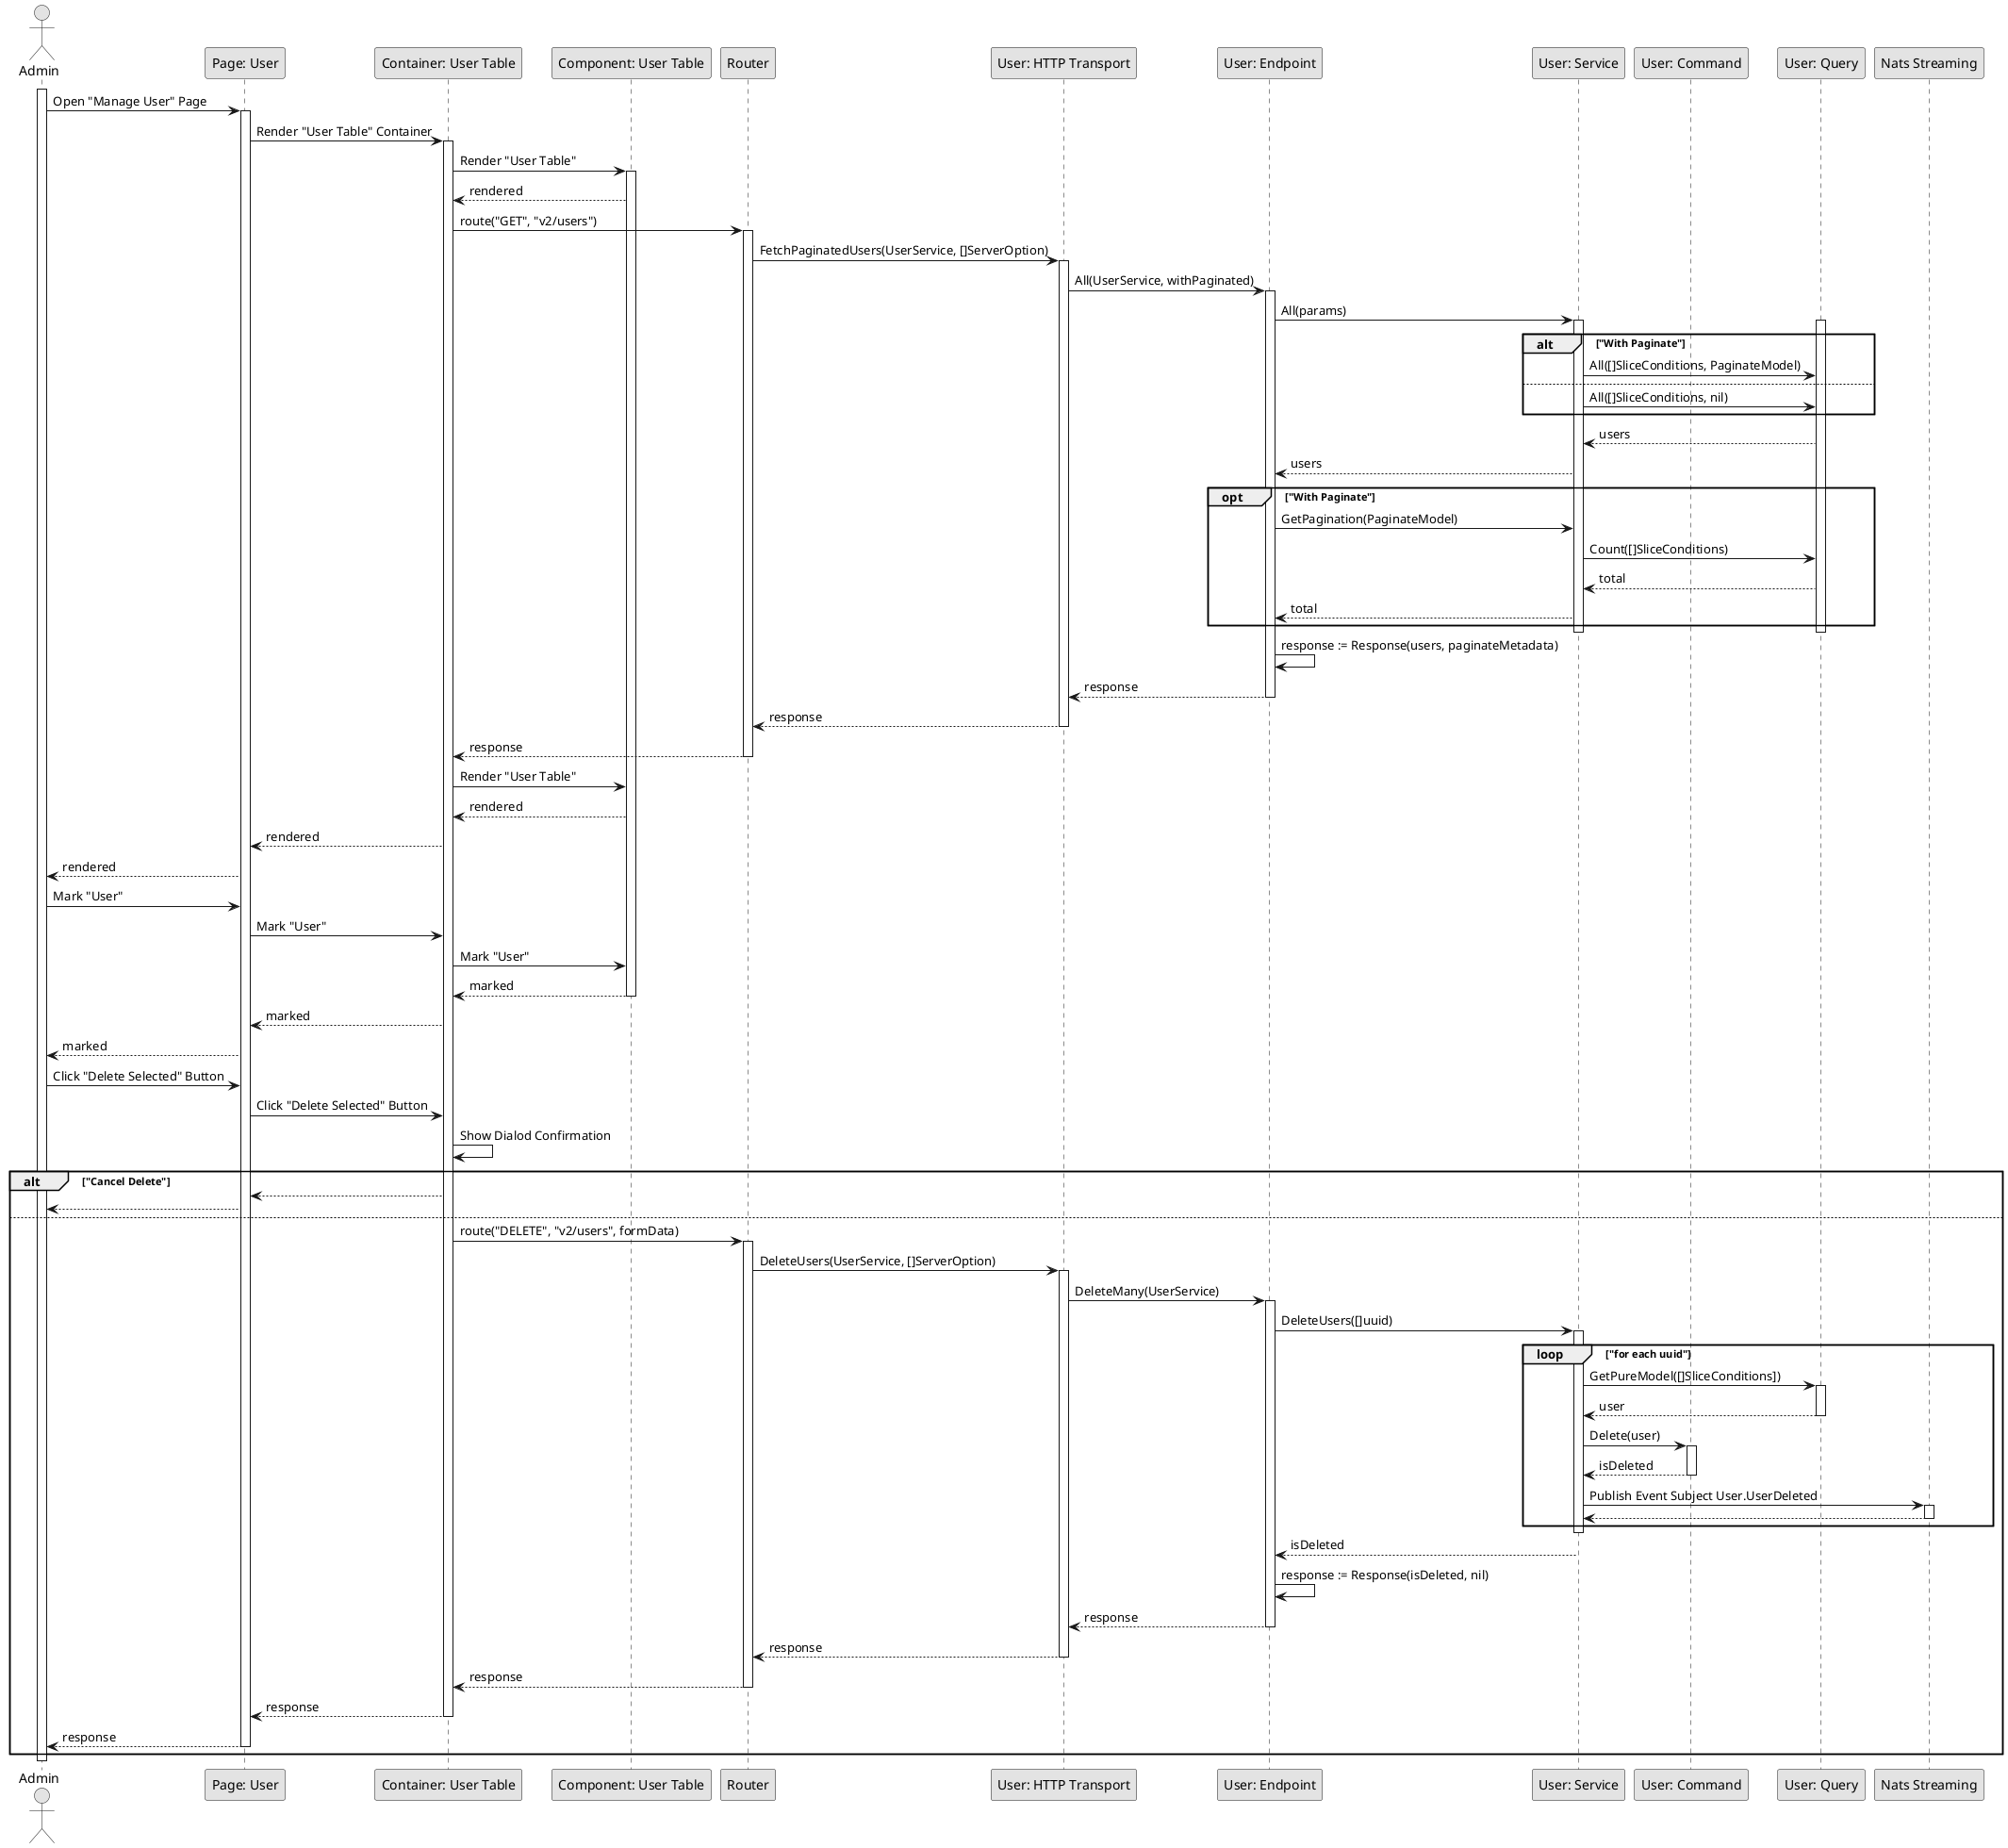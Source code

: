 @startuml DeleteUser

skinparam Monochrome true
skinparam Shadowing false

actor Admin
participant "Page: User" as UserPage
participant "Container: User Table" as UserTableContainer
participant "Component: User Table" as UserTable
participant "Router" as Router
participant "User: HTTP Transport" as UserHTTPTransport
participant "User: Endpoint" as UserEndpoint
participant "User: Service" as UserService
participant "User: Command" as UserCommand
participant "User: Query" as UserQuery
participant "Nats Streaming" as NatsStreaming

activate Admin

Admin->UserPage: Open "Manage User" Page
activate UserPage
UserPage->UserTableContainer: Render "User Table" Container
activate UserTableContainer
UserTableContainer->UserTable: Render "User Table"
activate UserTable
UserTable-->UserTableContainer: rendered
UserTableContainer->Router: route("GET", "v2/users")
activate Router
Router->UserHTTPTransport: FetchPaginatedUsers(UserService, []ServerOption)
activate UserHTTPTransport
UserHTTPTransport->UserEndpoint: All(UserService, withPaginated)
activate UserEndpoint
UserEndpoint->UserService: All(params)

activate UserService
activate UserQuery
alt "With Paginate"
    UserService->UserQuery: All([]SliceConditions, PaginateModel)
else
    UserService->UserQuery: All([]SliceConditions, nil)
end
UserQuery-->UserService: users
UserService-->UserEndpoint: users

opt "With Paginate"
    UserEndpoint->UserService: GetPagination(PaginateModel)
    UserService->UserQuery: Count([]SliceConditions)
    UserQuery-->UserService: total
    UserService-->UserEndpoint: total
end
deactivate UserQuery
deactivate UserService

UserEndpoint->UserEndpoint: response := Response(users, paginateMetadata)
UserEndpoint-->UserHTTPTransport: response
deactivate UserEndpoint
UserHTTPTransport-->Router: response
deactivate UserHTTPTransport
Router-->UserTableContainer: response
deactivate Router
UserTableContainer->UserTable: Render "User Table"
UserTable-->UserTableContainer: rendered
UserTableContainer-->UserPage: rendered
UserPage-->Admin: rendered

Admin->UserPage: Mark "User"
UserPage->UserTableContainer: Mark "User"
UserTableContainer->UserTable: Mark "User"
UserTable-->UserTableContainer: marked
deactivate UserTable
UserTableContainer-->UserPage: marked
UserPage-->Admin: marked

Admin->UserPage: Click "Delete Selected" Button
UserPage->UserTableContainer: Click "Delete Selected" Button
UserTableContainer->UserTableContainer: Show Dialod Confirmation

alt "Cancel Delete"
    UserTableContainer-->UserPage
    UserPage-->Admin
else
    UserTableContainer->Router: route("DELETE", "v2/users", formData)
    activate Router
    Router->UserHTTPTransport: DeleteUsers(UserService, []ServerOption)
    activate UserHTTPTransport
    UserHTTPTransport->UserEndpoint: DeleteMany(UserService)
    activate UserEndpoint
    UserEndpoint->UserService: DeleteUsers([]uuid)

    activate UserService
    loop "for each uuid"
        UserService->UserQuery: GetPureModel([]SliceConditions])
        activate UserQuery
        UserQuery-->UserService: user
        deactivate UserQuery

        UserService->UserCommand: Delete(user)
        activate UserCommand
        UserCommand-->UserService: isDeleted
        deactivate UserCommand
        
        UserService->NatsStreaming: Publish Event Subject User.UserDeleted
        activate NatsStreaming
        NatsStreaming-->UserService
        deactivate NatsStreaming
    end
    deactivate UserService
    UserService-->UserEndpoint: isDeleted
    UserEndpoint->UserEndpoint: response := Response(isDeleted, nil)
    UserEndpoint-->UserHTTPTransport: response
    deactivate UserEndpoint
    UserHTTPTransport-->Router: response
    deactivate UserHTTPTransport
    Router-->UserTableContainer: response
    deactivate Router
    UserTableContainer-->UserPage: response
    deactivate UserTableContainer
    UserPage-->Admin: response
    deactivate UserPage
end

deactivate Admin

@enduml